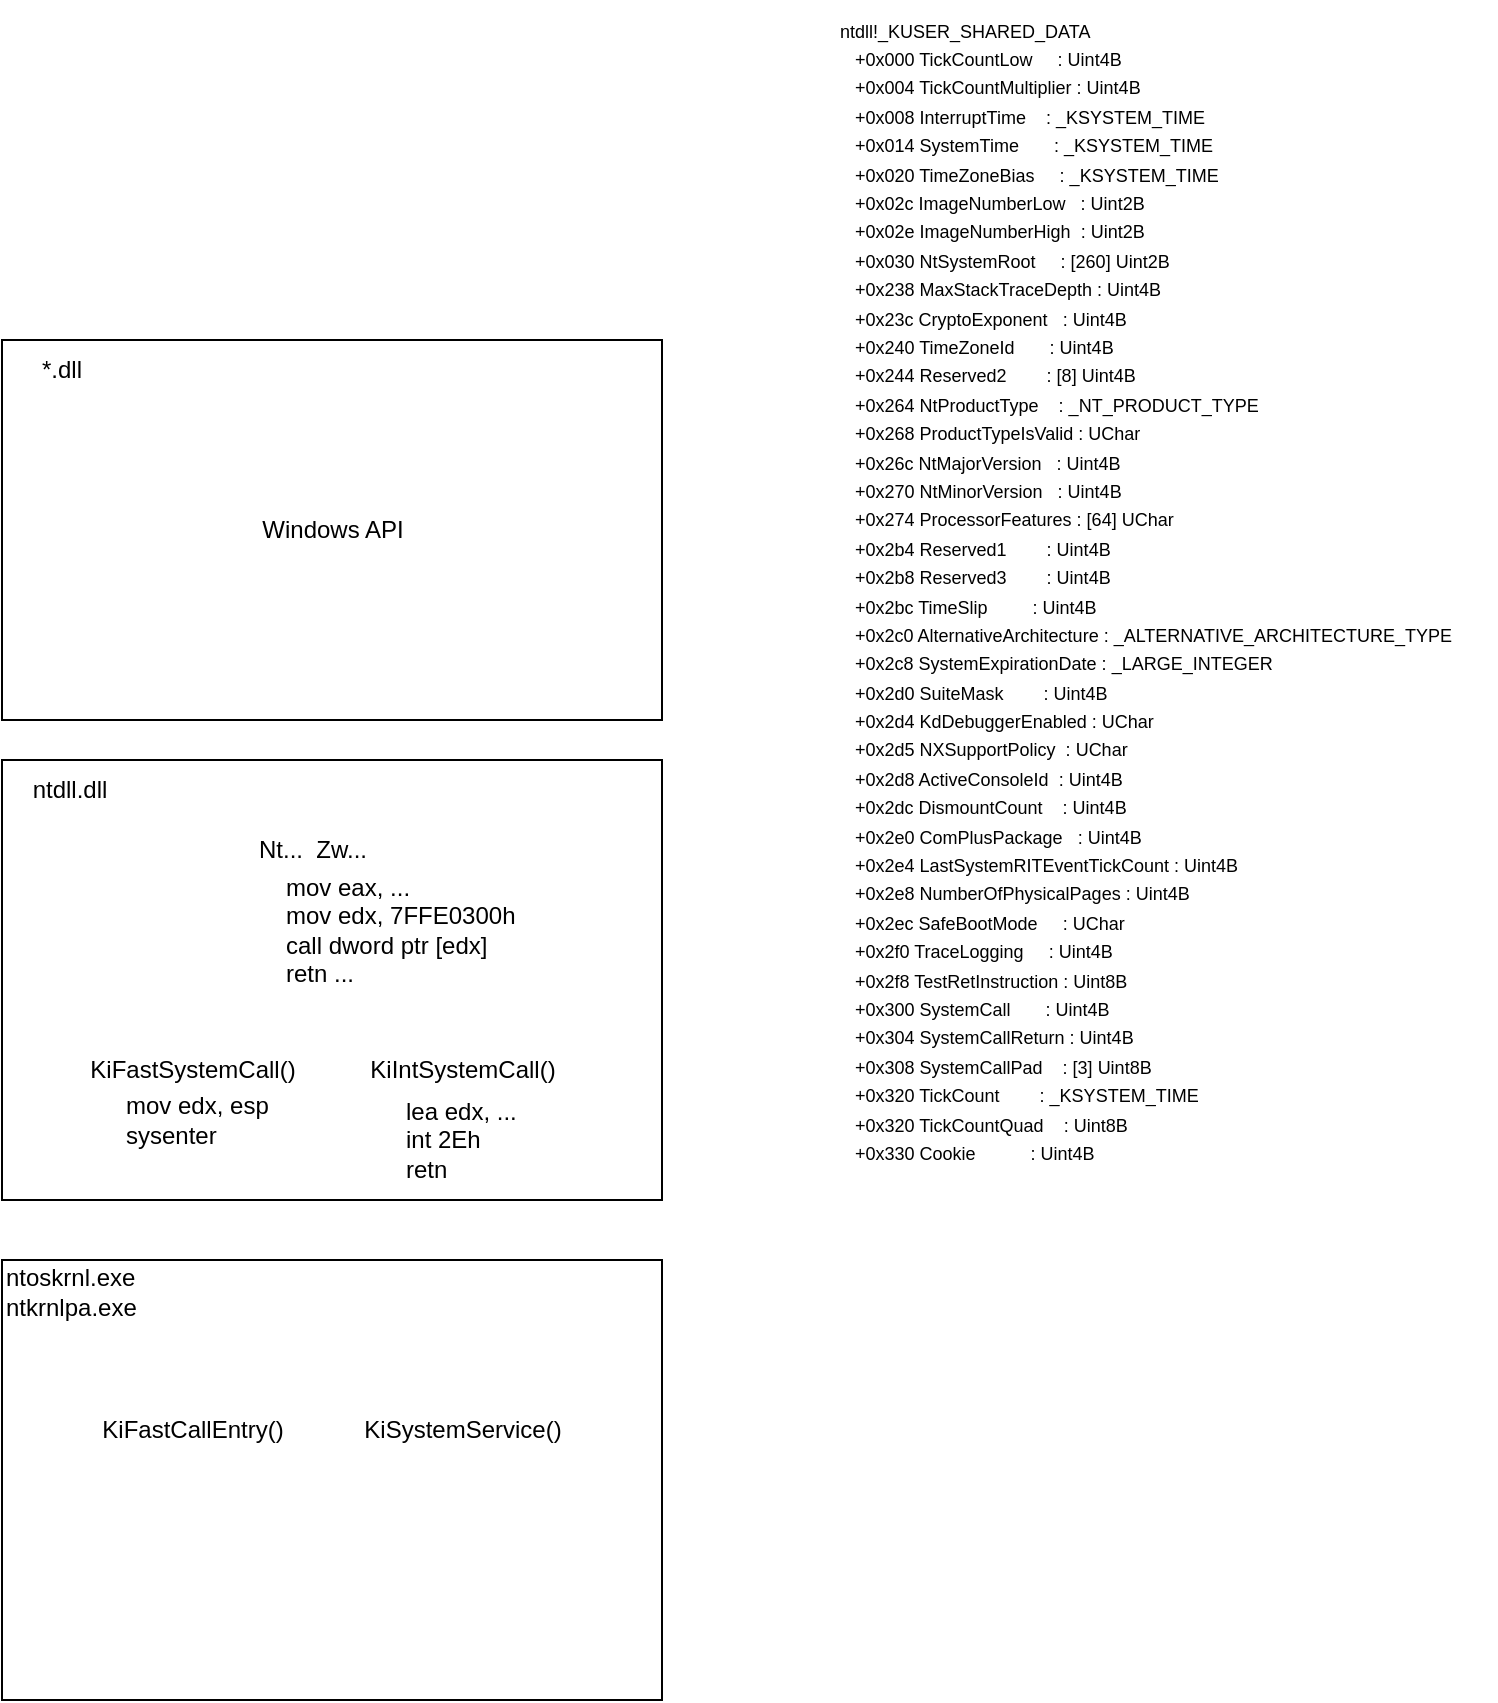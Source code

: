 <mxfile version="28.0.6">
  <diagram name="第 1 页" id="Fer05_l_wNtuRjOIuYct">
    <mxGraphModel dx="778" dy="1613" grid="1" gridSize="10" guides="1" tooltips="1" connect="1" arrows="1" fold="1" page="1" pageScale="1" pageWidth="827" pageHeight="1169" math="0" shadow="0">
      <root>
        <mxCell id="0" />
        <mxCell id="1" parent="0" />
        <mxCell id="CPB3MRj11Ws4QXEBcg-o-15" value="" style="rounded=0;whiteSpace=wrap;html=1;fillColor=none;align=left;" vertex="1" parent="1">
          <mxGeometry x="80" y="200" width="330" height="220" as="geometry" />
        </mxCell>
        <mxCell id="CPB3MRj11Ws4QXEBcg-o-18" value="" style="rounded=0;whiteSpace=wrap;html=1;fillColor=none;" vertex="1" parent="1">
          <mxGeometry x="80" y="-10" width="330" height="190" as="geometry" />
        </mxCell>
        <mxCell id="CPB3MRj11Ws4QXEBcg-o-1" value="Windows API" style="text;html=1;align=center;verticalAlign=middle;resizable=0;points=[];autosize=1;strokeColor=none;fillColor=none;" vertex="1" parent="1">
          <mxGeometry x="200" y="70" width="90" height="30" as="geometry" />
        </mxCell>
        <mxCell id="CPB3MRj11Ws4QXEBcg-o-4" value="Nt...&amp;nbsp; Zw..." style="text;html=1;align=center;verticalAlign=middle;resizable=0;points=[];autosize=1;strokeColor=none;fillColor=none;" vertex="1" parent="1">
          <mxGeometry x="195" y="230" width="80" height="30" as="geometry" />
        </mxCell>
        <mxCell id="CPB3MRj11Ws4QXEBcg-o-6" value="&lt;font face=&quot;Helvetica&quot;&gt;&lt;span style=&quot;background-color: transparent; color: light-dark(rgb(0, 0, 0), rgb(255, 255, 255));&quot;&gt;mov eax, ...&lt;/span&gt;&lt;br&gt;&lt;span style=&quot;background-color: transparent; color: light-dark(rgb(0, 0, 0), rgb(255, 255, 255));&quot;&gt;mov edx,&amp;nbsp;&lt;/span&gt;7FFE0300h&lt;br&gt;&lt;span style=&quot;background-color: transparent; color: light-dark(rgb(0, 0, 0), rgb(255, 255, 255));&quot;&gt;call dword ptr [edx]&lt;/span&gt;&lt;br&gt;&lt;span style=&quot;background-color: transparent; color: light-dark(rgb(0, 0, 0), rgb(255, 255, 255));&quot;&gt;retn ...&lt;/span&gt;&lt;/font&gt;" style="text;html=1;align=left;verticalAlign=middle;resizable=0;points=[];autosize=1;strokeColor=none;fillColor=none;" vertex="1" parent="1">
          <mxGeometry x="220" y="250" width="140" height="70" as="geometry" />
        </mxCell>
        <mxCell id="CPB3MRj11Ws4QXEBcg-o-10" value="&lt;div&gt;&lt;font face=&quot;Helvetica&quot; style=&quot;font-size: 9px;&quot;&gt;ntdll!_KUSER_SHARED_DATA&lt;/font&gt;&lt;/div&gt;&lt;div&gt;&lt;font face=&quot;Helvetica&quot; style=&quot;font-size: 9px;&quot;&gt;&amp;nbsp; &amp;nbsp;+0x000 TickCountLow&amp;nbsp; &amp;nbsp; &amp;nbsp;: Uint4B&lt;/font&gt;&lt;/div&gt;&lt;div&gt;&lt;font face=&quot;Helvetica&quot; style=&quot;font-size: 9px;&quot;&gt;&amp;nbsp; &amp;nbsp;+0x004 TickCountMultiplier : Uint4B&lt;/font&gt;&lt;/div&gt;&lt;div&gt;&lt;font face=&quot;Helvetica&quot; style=&quot;font-size: 9px;&quot;&gt;&amp;nbsp; &amp;nbsp;+0x008 InterruptTime&amp;nbsp; &amp;nbsp; : _KSYSTEM_TIME&lt;/font&gt;&lt;/div&gt;&lt;div&gt;&lt;font face=&quot;Helvetica&quot; style=&quot;font-size: 9px;&quot;&gt;&amp;nbsp; &amp;nbsp;+0x014 SystemTime&amp;nbsp; &amp;nbsp; &amp;nbsp; &amp;nbsp;: _KSYSTEM_TIME&lt;/font&gt;&lt;/div&gt;&lt;div&gt;&lt;font face=&quot;Helvetica&quot; style=&quot;font-size: 9px;&quot;&gt;&amp;nbsp; &amp;nbsp;+0x020 TimeZoneBias&amp;nbsp; &amp;nbsp; &amp;nbsp;: _KSYSTEM_TIME&lt;/font&gt;&lt;/div&gt;&lt;div&gt;&lt;font face=&quot;Helvetica&quot; style=&quot;font-size: 9px;&quot;&gt;&amp;nbsp; &amp;nbsp;+0x02c ImageNumberLow&amp;nbsp; &amp;nbsp;: Uint2B&lt;/font&gt;&lt;/div&gt;&lt;div&gt;&lt;font face=&quot;Helvetica&quot; style=&quot;font-size: 9px;&quot;&gt;&amp;nbsp; &amp;nbsp;+0x02e ImageNumberHigh&amp;nbsp; : Uint2B&lt;/font&gt;&lt;/div&gt;&lt;div&gt;&lt;font face=&quot;Helvetica&quot; style=&quot;font-size: 9px;&quot;&gt;&amp;nbsp; &amp;nbsp;+0x030 NtSystemRoot&amp;nbsp; &amp;nbsp; &amp;nbsp;: [260] Uint2B&lt;/font&gt;&lt;/div&gt;&lt;div&gt;&lt;font face=&quot;Helvetica&quot; style=&quot;font-size: 9px;&quot;&gt;&amp;nbsp; &amp;nbsp;+0x238 MaxStackTraceDepth : Uint4B&lt;/font&gt;&lt;/div&gt;&lt;div&gt;&lt;font face=&quot;Helvetica&quot; style=&quot;font-size: 9px;&quot;&gt;&amp;nbsp; &amp;nbsp;+0x23c CryptoExponent&amp;nbsp; &amp;nbsp;: Uint4B&lt;/font&gt;&lt;/div&gt;&lt;div&gt;&lt;font face=&quot;Helvetica&quot; style=&quot;font-size: 9px;&quot;&gt;&amp;nbsp; &amp;nbsp;+0x240 TimeZoneId&amp;nbsp; &amp;nbsp; &amp;nbsp; &amp;nbsp;: Uint4B&lt;/font&gt;&lt;/div&gt;&lt;div&gt;&lt;font face=&quot;Helvetica&quot; style=&quot;font-size: 9px;&quot;&gt;&amp;nbsp; &amp;nbsp;+0x244 Reserved2&amp;nbsp; &amp;nbsp; &amp;nbsp; &amp;nbsp; : [8] Uint4B&lt;/font&gt;&lt;/div&gt;&lt;div&gt;&lt;font face=&quot;Helvetica&quot; style=&quot;font-size: 9px;&quot;&gt;&amp;nbsp; &amp;nbsp;+0x264 NtProductType&amp;nbsp; &amp;nbsp; : _NT_PRODUCT_TYPE&lt;/font&gt;&lt;/div&gt;&lt;div&gt;&lt;font face=&quot;Helvetica&quot; style=&quot;font-size: 9px;&quot;&gt;&amp;nbsp; &amp;nbsp;+0x268 ProductTypeIsValid : UChar&lt;/font&gt;&lt;/div&gt;&lt;div&gt;&lt;font face=&quot;Helvetica&quot; style=&quot;font-size: 9px;&quot;&gt;&amp;nbsp; &amp;nbsp;+0x26c NtMajorVersion&amp;nbsp; &amp;nbsp;: Uint4B&lt;/font&gt;&lt;/div&gt;&lt;div&gt;&lt;font face=&quot;Helvetica&quot; style=&quot;font-size: 9px;&quot;&gt;&amp;nbsp; &amp;nbsp;+0x270 NtMinorVersion&amp;nbsp; &amp;nbsp;: Uint4B&lt;/font&gt;&lt;/div&gt;&lt;div&gt;&lt;font face=&quot;Helvetica&quot; style=&quot;font-size: 9px;&quot;&gt;&amp;nbsp; &amp;nbsp;+0x274 ProcessorFeatures : [64] UChar&lt;/font&gt;&lt;/div&gt;&lt;div&gt;&lt;font face=&quot;Helvetica&quot; style=&quot;font-size: 9px;&quot;&gt;&amp;nbsp; &amp;nbsp;+0x2b4 Reserved1&amp;nbsp; &amp;nbsp; &amp;nbsp; &amp;nbsp; : Uint4B&lt;/font&gt;&lt;/div&gt;&lt;div&gt;&lt;font face=&quot;Helvetica&quot; style=&quot;font-size: 9px;&quot;&gt;&amp;nbsp; &amp;nbsp;+0x2b8 Reserved3&amp;nbsp; &amp;nbsp; &amp;nbsp; &amp;nbsp; : Uint4B&lt;/font&gt;&lt;/div&gt;&lt;div&gt;&lt;font face=&quot;Helvetica&quot; style=&quot;font-size: 9px;&quot;&gt;&amp;nbsp; &amp;nbsp;+0x2bc TimeSlip&amp;nbsp; &amp;nbsp; &amp;nbsp; &amp;nbsp; &amp;nbsp;: Uint4B&lt;/font&gt;&lt;/div&gt;&lt;div&gt;&lt;font face=&quot;Helvetica&quot; style=&quot;font-size: 9px;&quot;&gt;&amp;nbsp; &amp;nbsp;+0x2c0 AlternativeArchitecture : _ALTERNATIVE_ARCHITECTURE_TYPE&lt;/font&gt;&lt;/div&gt;&lt;div&gt;&lt;font face=&quot;Helvetica&quot; style=&quot;font-size: 9px;&quot;&gt;&amp;nbsp; &amp;nbsp;+0x2c8 SystemExpirationDate : _LARGE_INTEGER&lt;/font&gt;&lt;/div&gt;&lt;div&gt;&lt;font face=&quot;Helvetica&quot; style=&quot;font-size: 9px;&quot;&gt;&amp;nbsp; &amp;nbsp;+0x2d0 SuiteMask&amp;nbsp; &amp;nbsp; &amp;nbsp; &amp;nbsp; : Uint4B&lt;/font&gt;&lt;/div&gt;&lt;div&gt;&lt;font face=&quot;Helvetica&quot; style=&quot;font-size: 9px;&quot;&gt;&amp;nbsp; &amp;nbsp;+0x2d4 KdDebuggerEnabled : UChar&lt;/font&gt;&lt;/div&gt;&lt;div&gt;&lt;font face=&quot;Helvetica&quot; style=&quot;font-size: 9px;&quot;&gt;&amp;nbsp; &amp;nbsp;+0x2d5 NXSupportPolicy&amp;nbsp; : UChar&lt;/font&gt;&lt;/div&gt;&lt;div&gt;&lt;font face=&quot;Helvetica&quot; style=&quot;font-size: 9px;&quot;&gt;&amp;nbsp; &amp;nbsp;+0x2d8 ActiveConsoleId&amp;nbsp; : Uint4B&lt;/font&gt;&lt;/div&gt;&lt;div&gt;&lt;font face=&quot;Helvetica&quot; style=&quot;font-size: 9px;&quot;&gt;&amp;nbsp; &amp;nbsp;+0x2dc DismountCount&amp;nbsp; &amp;nbsp; : Uint4B&lt;/font&gt;&lt;/div&gt;&lt;div&gt;&lt;font face=&quot;Helvetica&quot; style=&quot;font-size: 9px;&quot;&gt;&amp;nbsp; &amp;nbsp;+0x2e0 ComPlusPackage&amp;nbsp; &amp;nbsp;: Uint4B&lt;/font&gt;&lt;/div&gt;&lt;div&gt;&lt;font face=&quot;Helvetica&quot; style=&quot;font-size: 9px;&quot;&gt;&amp;nbsp; &amp;nbsp;+0x2e4 LastSystemRITEventTickCount : Uint4B&lt;/font&gt;&lt;/div&gt;&lt;div&gt;&lt;font face=&quot;Helvetica&quot; style=&quot;font-size: 9px;&quot;&gt;&amp;nbsp; &amp;nbsp;+0x2e8 NumberOfPhysicalPages : Uint4B&lt;/font&gt;&lt;/div&gt;&lt;div&gt;&lt;font face=&quot;Helvetica&quot; style=&quot;font-size: 9px;&quot;&gt;&amp;nbsp; &amp;nbsp;+0x2ec SafeBootMode&amp;nbsp; &amp;nbsp; &amp;nbsp;: UChar&lt;/font&gt;&lt;/div&gt;&lt;div&gt;&lt;font face=&quot;Helvetica&quot; style=&quot;font-size: 9px;&quot;&gt;&amp;nbsp; &amp;nbsp;+0x2f0 TraceLogging&amp;nbsp; &amp;nbsp; &amp;nbsp;: Uint4B&lt;/font&gt;&lt;/div&gt;&lt;div&gt;&lt;font face=&quot;Helvetica&quot; style=&quot;font-size: 9px;&quot;&gt;&amp;nbsp; &amp;nbsp;+0x2f8 TestRetInstruction : Uint8B&lt;/font&gt;&lt;/div&gt;&lt;div&gt;&lt;font face=&quot;Helvetica&quot; style=&quot;font-size: 9px;&quot;&gt;&amp;nbsp; &amp;nbsp;+0x300 SystemCall&amp;nbsp; &amp;nbsp; &amp;nbsp; &amp;nbsp;: Uint4B&lt;/font&gt;&lt;/div&gt;&lt;div&gt;&lt;font face=&quot;Helvetica&quot; style=&quot;font-size: 9px;&quot;&gt;&amp;nbsp; &amp;nbsp;+0x304 SystemCallReturn : Uint4B&lt;/font&gt;&lt;/div&gt;&lt;div&gt;&lt;font face=&quot;Helvetica&quot; style=&quot;font-size: 9px;&quot;&gt;&amp;nbsp; &amp;nbsp;+0x308 SystemCallPad&amp;nbsp; &amp;nbsp; : [3] Uint8B&lt;/font&gt;&lt;/div&gt;&lt;div&gt;&lt;font face=&quot;Helvetica&quot; style=&quot;font-size: 9px;&quot;&gt;&amp;nbsp; &amp;nbsp;+0x320 TickCount&amp;nbsp; &amp;nbsp; &amp;nbsp; &amp;nbsp; : _KSYSTEM_TIME&lt;/font&gt;&lt;/div&gt;&lt;div&gt;&lt;font face=&quot;Helvetica&quot; style=&quot;font-size: 9px;&quot;&gt;&amp;nbsp; &amp;nbsp;+0x320 TickCountQuad&amp;nbsp; &amp;nbsp; : Uint8B&lt;/font&gt;&lt;/div&gt;&lt;div&gt;&lt;font face=&quot;Helvetica&quot; style=&quot;font-size: 9px;&quot;&gt;&amp;nbsp; &amp;nbsp;+0x330 Cookie&amp;nbsp; &amp;nbsp; &amp;nbsp; &amp;nbsp; &amp;nbsp; &amp;nbsp;: Uint4B&lt;/font&gt;&lt;/div&gt;" style="text;html=1;align=left;verticalAlign=middle;resizable=0;points=[];autosize=1;strokeColor=none;fillColor=none;" vertex="1" parent="1">
          <mxGeometry x="497" y="-180" width="330" height="590" as="geometry" />
        </mxCell>
        <mxCell id="CPB3MRj11Ws4QXEBcg-o-11" value="KiIntSystemCall()" style="text;html=1;align=center;verticalAlign=middle;resizable=0;points=[];autosize=1;strokeColor=none;fillColor=none;" vertex="1" parent="1">
          <mxGeometry x="250" y="340" width="120" height="30" as="geometry" />
        </mxCell>
        <mxCell id="CPB3MRj11Ws4QXEBcg-o-12" value="KiFastSystemCall()" style="text;html=1;align=center;verticalAlign=middle;resizable=0;points=[];autosize=1;strokeColor=none;fillColor=none;" vertex="1" parent="1">
          <mxGeometry x="110" y="340" width="130" height="30" as="geometry" />
        </mxCell>
        <mxCell id="CPB3MRj11Ws4QXEBcg-o-13" value="&lt;div&gt;lea edx, ...&lt;/div&gt;&lt;div&gt;int 2Eh&lt;/div&gt;&lt;div&gt;retn&lt;/div&gt;" style="text;html=1;align=left;verticalAlign=middle;resizable=0;points=[];autosize=1;strokeColor=none;fillColor=none;" vertex="1" parent="1">
          <mxGeometry x="280" y="360" width="80" height="60" as="geometry" />
        </mxCell>
        <mxCell id="CPB3MRj11Ws4QXEBcg-o-14" value="&lt;div&gt;mov edx, esp&lt;/div&gt;&lt;div&gt;sysenter&lt;/div&gt;" style="text;html=1;align=left;verticalAlign=middle;resizable=0;points=[];autosize=1;strokeColor=none;fillColor=none;" vertex="1" parent="1">
          <mxGeometry x="140" y="360" width="90" height="40" as="geometry" />
        </mxCell>
        <mxCell id="CPB3MRj11Ws4QXEBcg-o-17" value="ntdll.dll" style="text;html=1;align=center;verticalAlign=middle;whiteSpace=wrap;rounded=0;" vertex="1" parent="1">
          <mxGeometry x="84" y="200" width="60" height="30" as="geometry" />
        </mxCell>
        <mxCell id="CPB3MRj11Ws4QXEBcg-o-19" value="*.dll" style="text;html=1;align=center;verticalAlign=middle;whiteSpace=wrap;rounded=0;" vertex="1" parent="1">
          <mxGeometry x="80" y="-10" width="60" height="30" as="geometry" />
        </mxCell>
        <mxCell id="CPB3MRj11Ws4QXEBcg-o-20" value="" style="rounded=0;whiteSpace=wrap;html=1;fillColor=none;" vertex="1" parent="1">
          <mxGeometry x="80" y="450" width="330" height="220" as="geometry" />
        </mxCell>
        <mxCell id="CPB3MRj11Ws4QXEBcg-o-21" value="ntoskrnl.exe&lt;div&gt;ntkrnlpa.exe&lt;/div&gt;" style="text;html=1;align=left;verticalAlign=middle;whiteSpace=wrap;rounded=0;" vertex="1" parent="1">
          <mxGeometry x="80" y="456" width="140" height="20" as="geometry" />
        </mxCell>
        <mxCell id="CPB3MRj11Ws4QXEBcg-o-22" value="KiSystemService()" style="text;html=1;align=center;verticalAlign=middle;resizable=0;points=[];autosize=1;strokeColor=none;fillColor=none;" vertex="1" parent="1">
          <mxGeometry x="250" y="520" width="120" height="30" as="geometry" />
        </mxCell>
        <mxCell id="CPB3MRj11Ws4QXEBcg-o-23" value="KiFastCallEntry()" style="text;html=1;align=center;verticalAlign=middle;resizable=0;points=[];autosize=1;strokeColor=none;fillColor=none;" vertex="1" parent="1">
          <mxGeometry x="120" y="520" width="110" height="30" as="geometry" />
        </mxCell>
      </root>
    </mxGraphModel>
  </diagram>
</mxfile>
